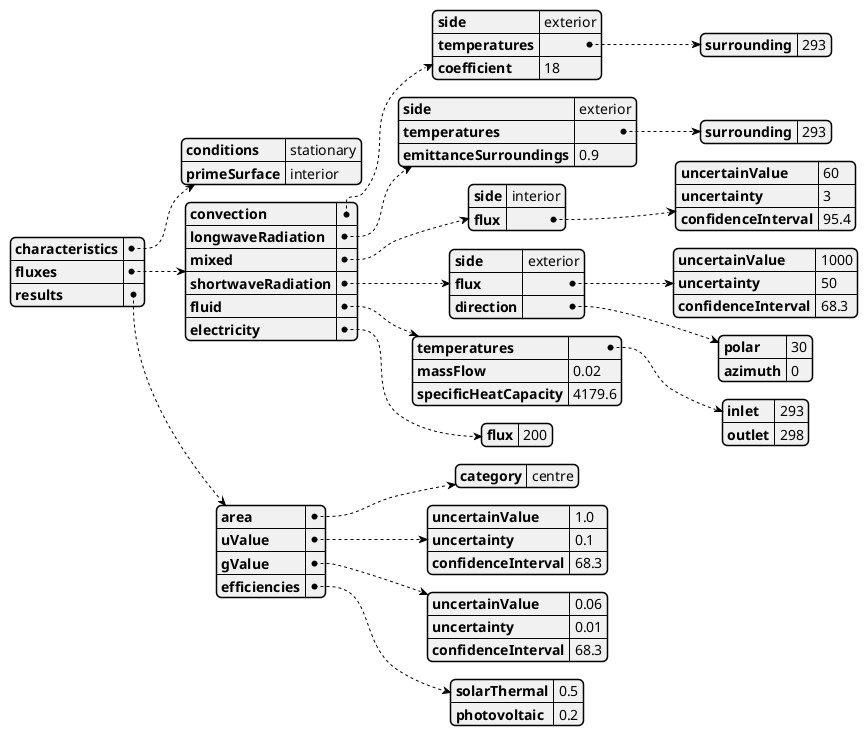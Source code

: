 @startjson semiTransparentBipvtCalorimetric
{
  "characteristics": {
    "conditions": "stationary",
    "primeSurface": "interior"
  },
  "fluxes": {
    "convection": 
      {
        "side": "exterior",
        "temperatures": {
          "surrounding": 293
        },
        "coefficient": 18
      }
    ,
    "longwaveRadiation": 
      {
        "side": "exterior",
        "temperatures": {
          "surrounding": 293
        },
        "emittanceSurroundings": 0.9
      }
    ,
    "mixed": 
      {
        "side": "interior",
        "flux": {
          "uncertainValue": 60,
          "uncertainty": 3,
          "confidenceInterval": 95.4
        }
      }
    ,
    "shortwaveRadiation": 
      {
        "side": "exterior",
        "flux": {
          "uncertainValue": 1000,
          "uncertainty": 50,
          "confidenceInterval": 68.3
        },
        "direction": {
          "polar": 30,
          "azimuth": 0
        }
      }
    ,
    "fluid": 
      {
        "temperatures": {
          "inlet": 293,
          "outlet": 298
        },
        "massFlow": 0.02,
        "specificHeatCapacity": 4179.6
      }
    ,
    "electricity": 
      {
        "flux": 200
      }
    
  },
  "results": 
    {
      "area": {
        "category": "centre"
      },
      "uValue": {
        "uncertainValue": 1.0,
        "uncertainty": 0.1,
        "confidenceInterval": 68.3
      },
      "gValue": {
        "uncertainValue": 0.06,
        "uncertainty": 0.01,
        "confidenceInterval": 68.3
      },
      "efficiencies": {
        "solarThermal": 0.5,
        "photovoltaic": 0.2
      }
    }
  
}
@endjson